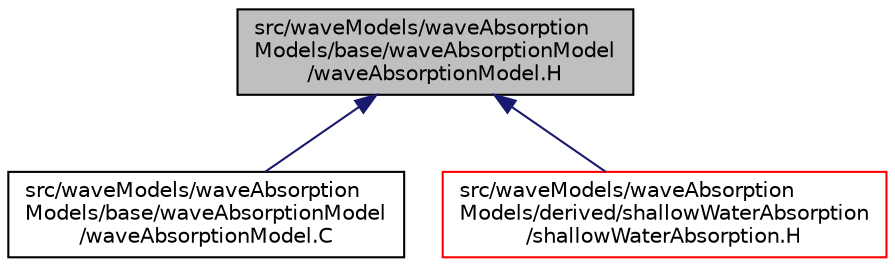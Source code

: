 digraph "src/waveModels/waveAbsorptionModels/base/waveAbsorptionModel/waveAbsorptionModel.H"
{
  bgcolor="transparent";
  edge [fontname="Helvetica",fontsize="10",labelfontname="Helvetica",labelfontsize="10"];
  node [fontname="Helvetica",fontsize="10",shape=record];
  Node1 [label="src/waveModels/waveAbsorption\lModels/base/waveAbsorptionModel\l/waveAbsorptionModel.H",height=0.2,width=0.4,color="black", fillcolor="grey75", style="filled" fontcolor="black"];
  Node1 -> Node2 [dir="back",color="midnightblue",fontsize="10",style="solid",fontname="Helvetica"];
  Node2 [label="src/waveModels/waveAbsorption\lModels/base/waveAbsorptionModel\l/waveAbsorptionModel.C",height=0.2,width=0.4,color="black",URL="$waveAbsorptionModel_8C.html"];
  Node1 -> Node3 [dir="back",color="midnightblue",fontsize="10",style="solid",fontname="Helvetica"];
  Node3 [label="src/waveModels/waveAbsorption\lModels/derived/shallowWaterAbsorption\l/shallowWaterAbsorption.H",height=0.2,width=0.4,color="red",URL="$shallowWaterAbsorption_8H.html"];
}
